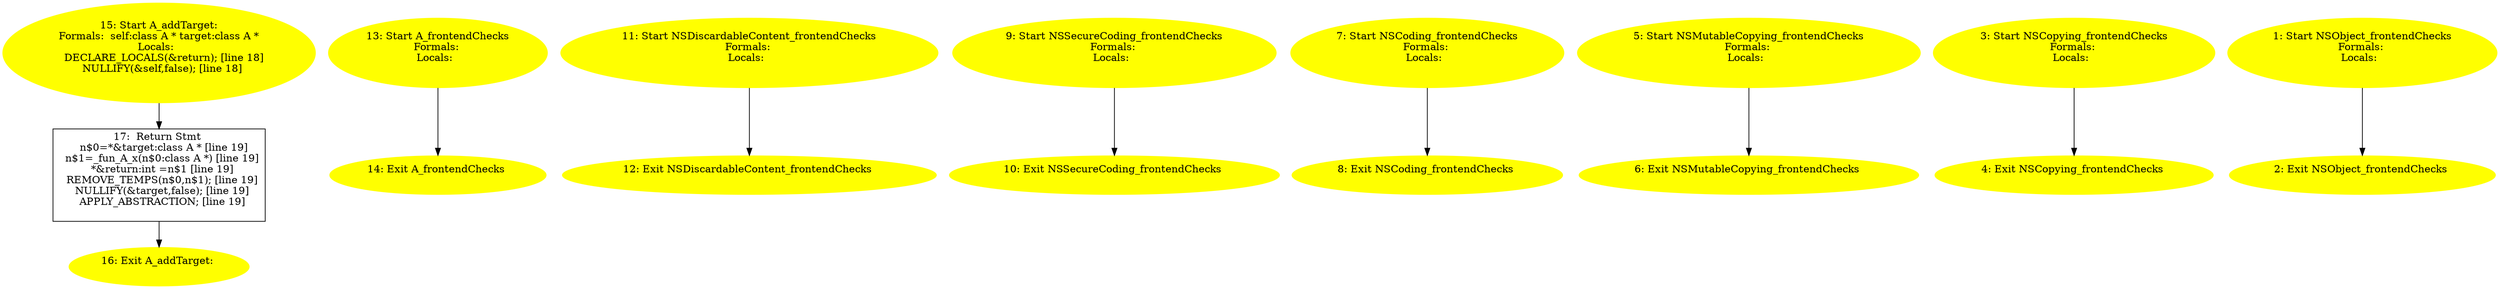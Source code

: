 digraph iCFG {
17 [label="17:  Return Stmt \n   n$0=*&target:class A * [line 19]\n  n$1=_fun_A_x(n$0:class A *) [line 19]\n  *&return:int =n$1 [line 19]\n  REMOVE_TEMPS(n$0,n$1); [line 19]\n  NULLIFY(&target,false); [line 19]\n  APPLY_ABSTRACTION; [line 19]\n " shape="box"]
	

	 17 -> 16 ;
16 [label="16: Exit A_addTarget: \n  " color=yellow style=filled]
	

15 [label="15: Start A_addTarget:\nFormals:  self:class A * target:class A *\nLocals:  \n   DECLARE_LOCALS(&return); [line 18]\n  NULLIFY(&self,false); [line 18]\n " color=yellow style=filled]
	

	 15 -> 17 ;
14 [label="14: Exit A_frontendChecks \n  " color=yellow style=filled]
	

13 [label="13: Start A_frontendChecks\nFormals: \nLocals:  \n  " color=yellow style=filled]
	

	 13 -> 14 ;
12 [label="12: Exit NSDiscardableContent_frontendChecks \n  " color=yellow style=filled]
	

11 [label="11: Start NSDiscardableContent_frontendChecks\nFormals: \nLocals:  \n  " color=yellow style=filled]
	

	 11 -> 12 ;
10 [label="10: Exit NSSecureCoding_frontendChecks \n  " color=yellow style=filled]
	

9 [label="9: Start NSSecureCoding_frontendChecks\nFormals: \nLocals:  \n  " color=yellow style=filled]
	

	 9 -> 10 ;
8 [label="8: Exit NSCoding_frontendChecks \n  " color=yellow style=filled]
	

7 [label="7: Start NSCoding_frontendChecks\nFormals: \nLocals:  \n  " color=yellow style=filled]
	

	 7 -> 8 ;
6 [label="6: Exit NSMutableCopying_frontendChecks \n  " color=yellow style=filled]
	

5 [label="5: Start NSMutableCopying_frontendChecks\nFormals: \nLocals:  \n  " color=yellow style=filled]
	

	 5 -> 6 ;
4 [label="4: Exit NSCopying_frontendChecks \n  " color=yellow style=filled]
	

3 [label="3: Start NSCopying_frontendChecks\nFormals: \nLocals:  \n  " color=yellow style=filled]
	

	 3 -> 4 ;
2 [label="2: Exit NSObject_frontendChecks \n  " color=yellow style=filled]
	

1 [label="1: Start NSObject_frontendChecks\nFormals: \nLocals:  \n  " color=yellow style=filled]
	

	 1 -> 2 ;
}

